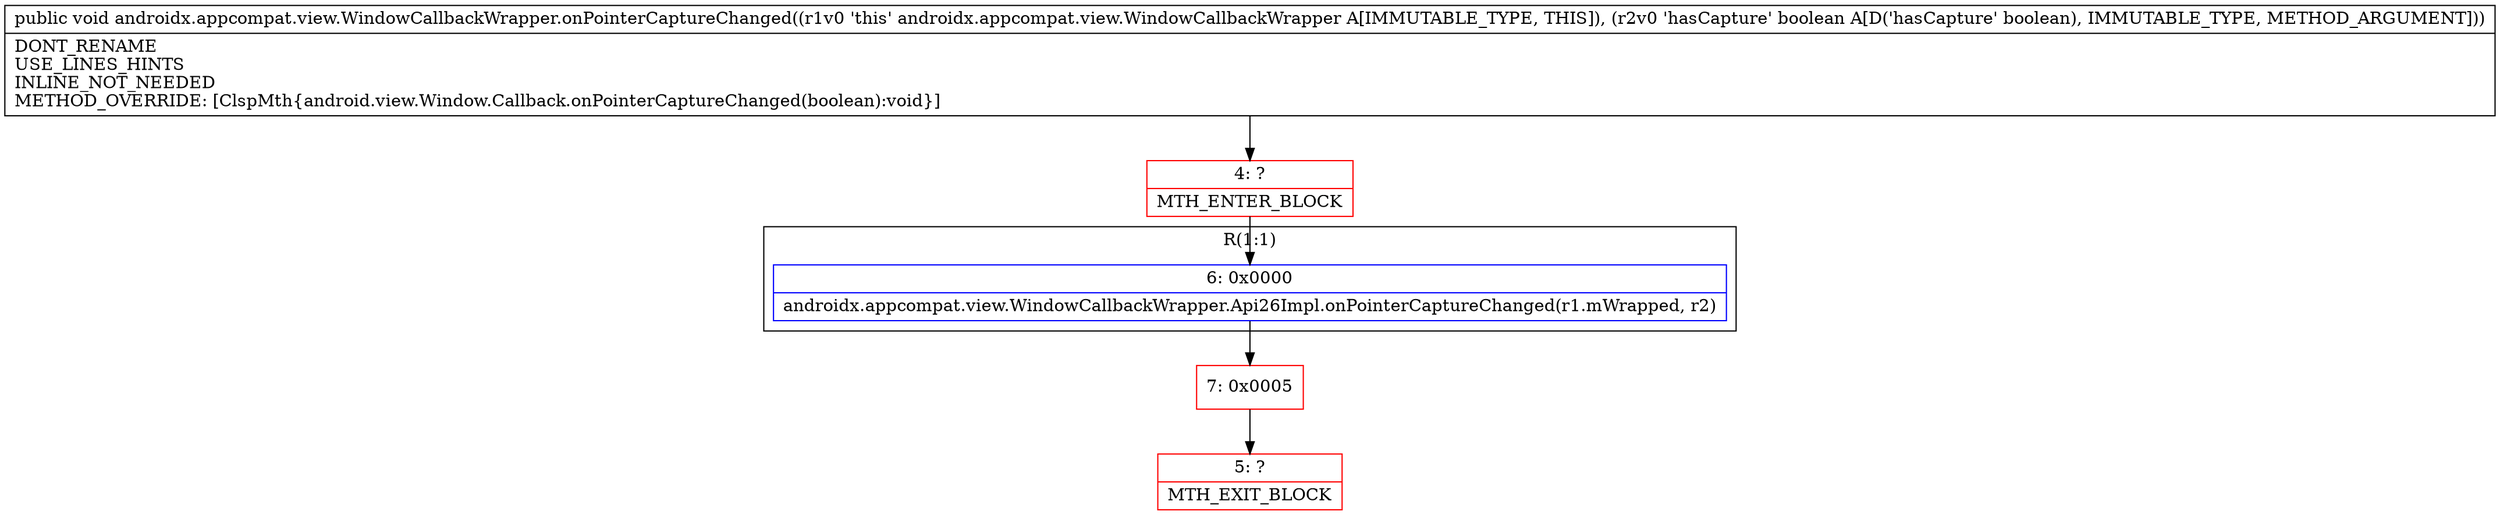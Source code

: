 digraph "CFG forandroidx.appcompat.view.WindowCallbackWrapper.onPointerCaptureChanged(Z)V" {
subgraph cluster_Region_1253816644 {
label = "R(1:1)";
node [shape=record,color=blue];
Node_6 [shape=record,label="{6\:\ 0x0000|androidx.appcompat.view.WindowCallbackWrapper.Api26Impl.onPointerCaptureChanged(r1.mWrapped, r2)\l}"];
}
Node_4 [shape=record,color=red,label="{4\:\ ?|MTH_ENTER_BLOCK\l}"];
Node_7 [shape=record,color=red,label="{7\:\ 0x0005}"];
Node_5 [shape=record,color=red,label="{5\:\ ?|MTH_EXIT_BLOCK\l}"];
MethodNode[shape=record,label="{public void androidx.appcompat.view.WindowCallbackWrapper.onPointerCaptureChanged((r1v0 'this' androidx.appcompat.view.WindowCallbackWrapper A[IMMUTABLE_TYPE, THIS]), (r2v0 'hasCapture' boolean A[D('hasCapture' boolean), IMMUTABLE_TYPE, METHOD_ARGUMENT]))  | DONT_RENAME\lUSE_LINES_HINTS\lINLINE_NOT_NEEDED\lMETHOD_OVERRIDE: [ClspMth\{android.view.Window.Callback.onPointerCaptureChanged(boolean):void\}]\l}"];
MethodNode -> Node_4;Node_6 -> Node_7;
Node_4 -> Node_6;
Node_7 -> Node_5;
}

